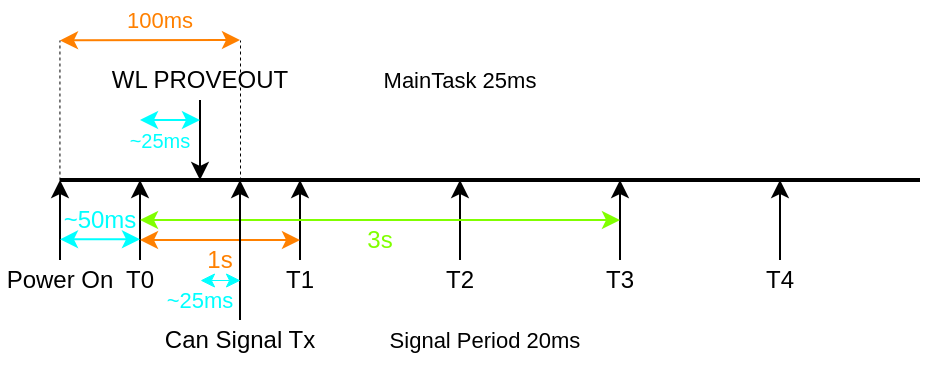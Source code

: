 <mxfile version="17.1.2" type="github">
  <diagram id="zbQYXli788dO3b4oevm9" name="Page-1">
    <mxGraphModel dx="507" dy="352" grid="1" gridSize="10" guides="1" tooltips="1" connect="1" arrows="1" fold="1" page="1" pageScale="1" pageWidth="1169" pageHeight="827" math="0" shadow="0">
      <root>
        <mxCell id="0" />
        <mxCell id="1" parent="0" />
        <mxCell id="Y7x8xCthmZxt27cXe_2x-1" value="" style="endArrow=none;html=1;strokeWidth=2;" parent="1" edge="1">
          <mxGeometry width="50" height="50" relative="1" as="geometry">
            <mxPoint x="400" y="120" as="sourcePoint" />
            <mxPoint x="830" y="120" as="targetPoint" />
          </mxGeometry>
        </mxCell>
        <mxCell id="Y7x8xCthmZxt27cXe_2x-2" value="" style="endArrow=classic;html=1;" parent="1" edge="1">
          <mxGeometry width="50" height="50" relative="1" as="geometry">
            <mxPoint x="400" y="160" as="sourcePoint" />
            <mxPoint x="400" y="120" as="targetPoint" />
          </mxGeometry>
        </mxCell>
        <mxCell id="Y7x8xCthmZxt27cXe_2x-3" value="Power On" style="text;html=1;strokeColor=none;fillColor=none;align=center;verticalAlign=middle;whiteSpace=wrap;rounded=0;" parent="1" vertex="1">
          <mxGeometry x="370" y="160" width="60" height="20" as="geometry" />
        </mxCell>
        <mxCell id="Y7x8xCthmZxt27cXe_2x-4" value="" style="endArrow=classic;html=1;" parent="1" edge="1">
          <mxGeometry width="50" height="50" relative="1" as="geometry">
            <mxPoint x="470" y="80" as="sourcePoint" />
            <mxPoint x="470" y="120" as="targetPoint" />
          </mxGeometry>
        </mxCell>
        <mxCell id="Y7x8xCthmZxt27cXe_2x-5" value="" style="endArrow=classic;html=1;" parent="1" edge="1">
          <mxGeometry width="50" height="50" relative="1" as="geometry">
            <mxPoint x="440" y="160" as="sourcePoint" />
            <mxPoint x="440" y="120" as="targetPoint" />
          </mxGeometry>
        </mxCell>
        <mxCell id="Y7x8xCthmZxt27cXe_2x-6" value="" style="endArrow=classic;html=1;" parent="1" edge="1">
          <mxGeometry width="50" height="50" relative="1" as="geometry">
            <mxPoint x="520" y="160" as="sourcePoint" />
            <mxPoint x="520" y="120" as="targetPoint" />
          </mxGeometry>
        </mxCell>
        <mxCell id="Y7x8xCthmZxt27cXe_2x-7" value="" style="endArrow=classic;html=1;" parent="1" edge="1">
          <mxGeometry width="50" height="50" relative="1" as="geometry">
            <mxPoint x="600" y="160" as="sourcePoint" />
            <mxPoint x="600" y="120" as="targetPoint" />
          </mxGeometry>
        </mxCell>
        <mxCell id="Y7x8xCthmZxt27cXe_2x-8" value="" style="endArrow=classic;html=1;" parent="1" edge="1">
          <mxGeometry width="50" height="50" relative="1" as="geometry">
            <mxPoint x="680" y="160" as="sourcePoint" />
            <mxPoint x="680" y="120" as="targetPoint" />
          </mxGeometry>
        </mxCell>
        <mxCell id="Y7x8xCthmZxt27cXe_2x-9" value="" style="endArrow=classic;html=1;" parent="1" edge="1">
          <mxGeometry width="50" height="50" relative="1" as="geometry">
            <mxPoint x="760" y="160" as="sourcePoint" />
            <mxPoint x="760" y="120" as="targetPoint" />
          </mxGeometry>
        </mxCell>
        <mxCell id="Y7x8xCthmZxt27cXe_2x-10" value="T0" style="text;html=1;strokeColor=none;fillColor=none;align=center;verticalAlign=middle;whiteSpace=wrap;rounded=0;" parent="1" vertex="1">
          <mxGeometry x="420" y="160" width="40" height="20" as="geometry" />
        </mxCell>
        <mxCell id="Y7x8xCthmZxt27cXe_2x-11" value="T1" style="text;html=1;strokeColor=none;fillColor=none;align=center;verticalAlign=middle;whiteSpace=wrap;rounded=0;" parent="1" vertex="1">
          <mxGeometry x="500" y="160" width="40" height="20" as="geometry" />
        </mxCell>
        <mxCell id="Y7x8xCthmZxt27cXe_2x-12" value="T2" style="text;html=1;strokeColor=none;fillColor=none;align=center;verticalAlign=middle;whiteSpace=wrap;rounded=0;" parent="1" vertex="1">
          <mxGeometry x="580" y="160" width="40" height="20" as="geometry" />
        </mxCell>
        <mxCell id="Y7x8xCthmZxt27cXe_2x-13" value="T3" style="text;html=1;strokeColor=none;fillColor=none;align=center;verticalAlign=middle;whiteSpace=wrap;rounded=0;" parent="1" vertex="1">
          <mxGeometry x="660" y="160" width="40" height="20" as="geometry" />
        </mxCell>
        <mxCell id="Y7x8xCthmZxt27cXe_2x-14" value="T4" style="text;html=1;strokeColor=none;fillColor=none;align=center;verticalAlign=middle;whiteSpace=wrap;rounded=0;" parent="1" vertex="1">
          <mxGeometry x="740" y="160" width="40" height="20" as="geometry" />
        </mxCell>
        <mxCell id="Y7x8xCthmZxt27cXe_2x-15" value="" style="endArrow=classic;startArrow=classic;html=1;strokeColor=#FF8000;" parent="1" edge="1">
          <mxGeometry width="50" height="50" relative="1" as="geometry">
            <mxPoint x="440" y="150" as="sourcePoint" />
            <mxPoint x="520" y="150" as="targetPoint" />
          </mxGeometry>
        </mxCell>
        <mxCell id="Y7x8xCthmZxt27cXe_2x-18" value="&lt;font color=&quot;#ff8000&quot;&gt;1s&lt;/font&gt;" style="text;html=1;strokeColor=none;fillColor=none;align=center;verticalAlign=middle;whiteSpace=wrap;rounded=0;" parent="1" vertex="1">
          <mxGeometry x="460" y="150" width="40" height="20" as="geometry" />
        </mxCell>
        <mxCell id="Y7x8xCthmZxt27cXe_2x-19" value="" style="endArrow=classic;startArrow=classic;html=1;strokeColor=#80FF00;" parent="1" edge="1">
          <mxGeometry width="50" height="50" relative="1" as="geometry">
            <mxPoint x="440" y="140" as="sourcePoint" />
            <mxPoint x="680" y="140" as="targetPoint" />
          </mxGeometry>
        </mxCell>
        <mxCell id="Y7x8xCthmZxt27cXe_2x-20" value="&lt;font color=&quot;#80ff00&quot;&gt;3s&lt;/font&gt;" style="text;html=1;strokeColor=none;fillColor=none;align=center;verticalAlign=middle;whiteSpace=wrap;rounded=0;" parent="1" vertex="1">
          <mxGeometry x="540" y="140" width="40" height="20" as="geometry" />
        </mxCell>
        <mxCell id="Y7x8xCthmZxt27cXe_2x-22" value="WL PROVEOUT" style="text;html=1;strokeColor=none;fillColor=none;align=center;verticalAlign=middle;whiteSpace=wrap;rounded=0;" parent="1" vertex="1">
          <mxGeometry x="420" y="60" width="100" height="20" as="geometry" />
        </mxCell>
        <mxCell id="Y7x8xCthmZxt27cXe_2x-23" value="" style="endArrow=classic;startArrow=classic;html=1;strokeWidth=1;strokeColor=#00FFFF;" parent="1" edge="1">
          <mxGeometry width="50" height="50" relative="1" as="geometry">
            <mxPoint x="400" y="149.66" as="sourcePoint" />
            <mxPoint x="440" y="149.66" as="targetPoint" />
          </mxGeometry>
        </mxCell>
        <mxCell id="Y7x8xCthmZxt27cXe_2x-24" value="&lt;font color=&quot;#00ffff&quot;&gt;~50ms&lt;/font&gt;" style="text;html=1;strokeColor=none;fillColor=none;align=center;verticalAlign=middle;whiteSpace=wrap;rounded=0;" parent="1" vertex="1">
          <mxGeometry x="400" y="130" width="40" height="20" as="geometry" />
        </mxCell>
        <mxCell id="Y7x8xCthmZxt27cXe_2x-28" value="" style="endArrow=classic;startArrow=classic;html=1;strokeColor=#00FFFF;strokeWidth=1;entryX=1;entryY=0;entryDx=0;entryDy=0;" parent="1" edge="1" target="Y7x8xCthmZxt27cXe_2x-29">
          <mxGeometry width="50" height="50" relative="1" as="geometry">
            <mxPoint x="440" y="90" as="sourcePoint" />
            <mxPoint x="470" y="90" as="targetPoint" />
          </mxGeometry>
        </mxCell>
        <mxCell id="Y7x8xCthmZxt27cXe_2x-29" value="&lt;font color=&quot;#00ffff&quot; style=&quot;font-size: 10px&quot;&gt;~25ms&lt;/font&gt;" style="text;html=1;strokeColor=none;fillColor=none;align=center;verticalAlign=middle;whiteSpace=wrap;rounded=0;" parent="1" vertex="1">
          <mxGeometry x="430" y="90" width="40" height="20" as="geometry" />
        </mxCell>
        <mxCell id="BDKT6mTgMpjXlnH-ZaIA-1" value="" style="endArrow=classic;html=1;rounded=0;" edge="1" parent="1">
          <mxGeometry width="50" height="50" relative="1" as="geometry">
            <mxPoint x="490" y="190" as="sourcePoint" />
            <mxPoint x="490" y="120" as="targetPoint" />
          </mxGeometry>
        </mxCell>
        <mxCell id="BDKT6mTgMpjXlnH-ZaIA-2" value="Can Signal Tx" style="text;html=1;strokeColor=none;fillColor=none;align=center;verticalAlign=middle;whiteSpace=wrap;rounded=0;" vertex="1" parent="1">
          <mxGeometry x="450" y="190" width="80" height="20" as="geometry" />
        </mxCell>
        <mxCell id="BDKT6mTgMpjXlnH-ZaIA-3" value="" style="endArrow=classic;startArrow=classic;html=1;strokeColor=#00FFFF;strokeWidth=0.5;exitX=0.25;exitY=1;exitDx=0;exitDy=0;" edge="1" parent="1" source="Y7x8xCthmZxt27cXe_2x-18">
          <mxGeometry width="50" height="50" relative="1" as="geometry">
            <mxPoint x="460" y="180" as="sourcePoint" />
            <mxPoint x="490" y="170" as="targetPoint" />
          </mxGeometry>
        </mxCell>
        <mxCell id="BDKT6mTgMpjXlnH-ZaIA-4" value="&lt;font color=&quot;#00ffff&quot; style=&quot;font-size: 11px&quot;&gt;~25ms&lt;/font&gt;" style="text;html=1;strokeColor=none;fillColor=none;align=center;verticalAlign=middle;whiteSpace=wrap;rounded=0;fontSize=12;" vertex="1" parent="1">
          <mxGeometry x="450" y="170" width="40" height="20" as="geometry" />
        </mxCell>
        <mxCell id="BDKT6mTgMpjXlnH-ZaIA-6" value="" style="endArrow=classic;startArrow=classic;html=1;strokeColor=#FF8000;" edge="1" parent="1">
          <mxGeometry width="50" height="50" relative="1" as="geometry">
            <mxPoint x="400" y="50.19" as="sourcePoint" />
            <mxPoint x="490" y="50.0" as="targetPoint" />
          </mxGeometry>
        </mxCell>
        <mxCell id="BDKT6mTgMpjXlnH-ZaIA-7" value="&lt;font color=&quot;#ff8000&quot; style=&quot;font-size: 11px&quot;&gt;100ms&lt;/font&gt;" style="text;html=1;strokeColor=none;fillColor=none;align=center;verticalAlign=middle;whiteSpace=wrap;rounded=0;" vertex="1" parent="1">
          <mxGeometry x="430" y="30" width="40" height="20" as="geometry" />
        </mxCell>
        <mxCell id="BDKT6mTgMpjXlnH-ZaIA-8" value="" style="endArrow=none;html=1;rounded=0;fontSize=11;strokeWidth=0.5;dashed=1;" edge="1" parent="1">
          <mxGeometry width="50" height="50" relative="1" as="geometry">
            <mxPoint x="490" y="120" as="sourcePoint" />
            <mxPoint x="490" y="50" as="targetPoint" />
          </mxGeometry>
        </mxCell>
        <mxCell id="BDKT6mTgMpjXlnH-ZaIA-9" value="" style="endArrow=none;html=1;rounded=0;fontSize=11;strokeWidth=0.5;dashed=1;" edge="1" parent="1">
          <mxGeometry width="50" height="50" relative="1" as="geometry">
            <mxPoint x="399.72" y="120.0" as="sourcePoint" />
            <mxPoint x="399.72" y="50" as="targetPoint" />
          </mxGeometry>
        </mxCell>
        <mxCell id="BDKT6mTgMpjXlnH-ZaIA-10" value="MainTask 25ms" style="text;html=1;strokeColor=none;fillColor=none;align=center;verticalAlign=middle;whiteSpace=wrap;rounded=0;fontSize=11;" vertex="1" parent="1">
          <mxGeometry x="555" y="55" width="90" height="30" as="geometry" />
        </mxCell>
        <mxCell id="BDKT6mTgMpjXlnH-ZaIA-11" value="Signal Period 20ms" style="text;html=1;strokeColor=none;fillColor=none;align=center;verticalAlign=middle;whiteSpace=wrap;rounded=0;fontSize=11;" vertex="1" parent="1">
          <mxGeometry x="555" y="185" width="115" height="30" as="geometry" />
        </mxCell>
      </root>
    </mxGraphModel>
  </diagram>
</mxfile>
